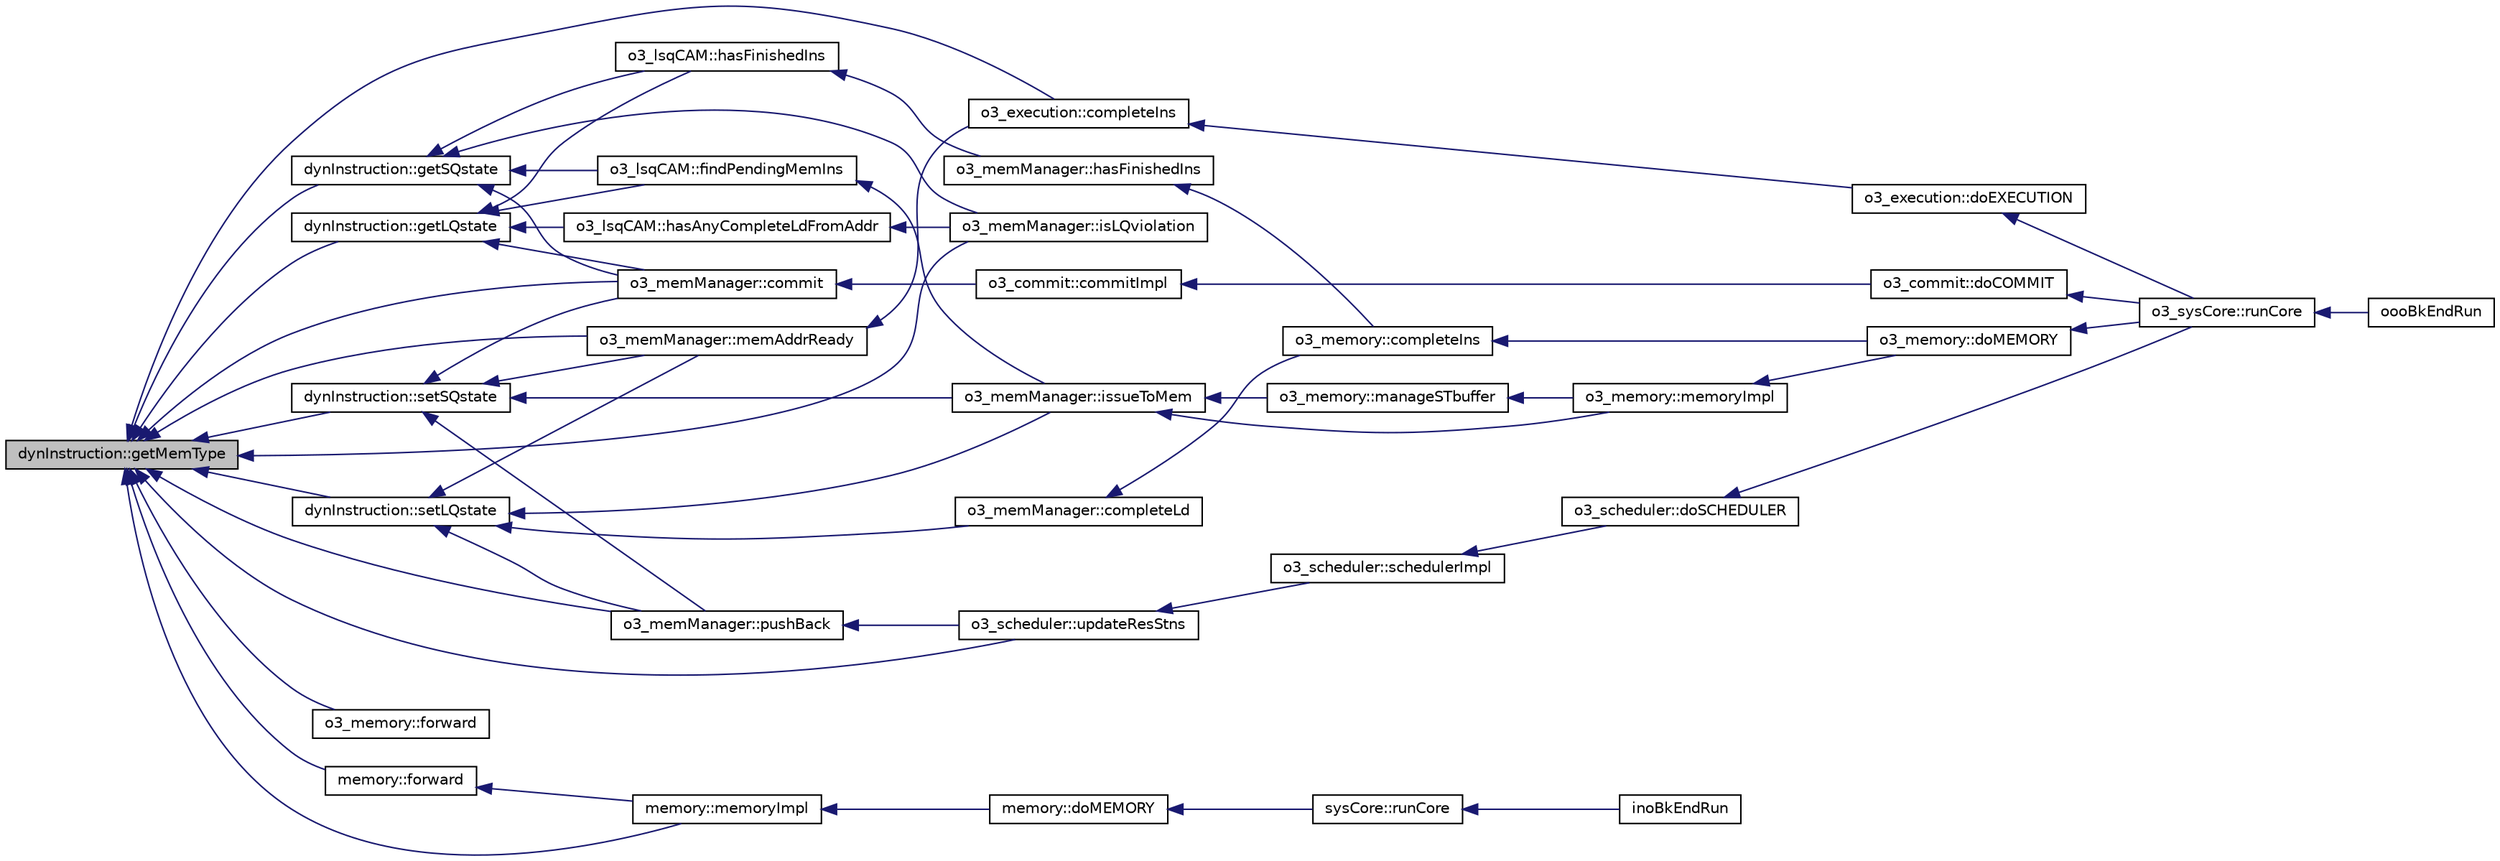 digraph G
{
  edge [fontname="Helvetica",fontsize="10",labelfontname="Helvetica",labelfontsize="10"];
  node [fontname="Helvetica",fontsize="10",shape=record];
  rankdir=LR;
  Node1 [label="dynInstruction::getMemType",height=0.2,width=0.4,color="black", fillcolor="grey75", style="filled" fontcolor="black"];
  Node1 -> Node2 [dir=back,color="midnightblue",fontsize="10",style="solid"];
  Node2 [label="o3_memManager::commit",height=0.2,width=0.4,color="black", fillcolor="white", style="filled",URL="$classo3__memManager.html#a3a7d3249d284d0ebb297167b47ad8ce2"];
  Node2 -> Node3 [dir=back,color="midnightblue",fontsize="10",style="solid"];
  Node3 [label="o3_commit::commitImpl",height=0.2,width=0.4,color="black", fillcolor="white", style="filled",URL="$classo3__commit.html#a87f66e559f7376364630df8b3907e8cd"];
  Node3 -> Node4 [dir=back,color="midnightblue",fontsize="10",style="solid"];
  Node4 [label="o3_commit::doCOMMIT",height=0.2,width=0.4,color="black", fillcolor="white", style="filled",URL="$classo3__commit.html#a54270cad3a81c7cce6f418517a927b98"];
  Node4 -> Node5 [dir=back,color="midnightblue",fontsize="10",style="solid"];
  Node5 [label="o3_sysCore::runCore",height=0.2,width=0.4,color="black", fillcolor="white", style="filled",URL="$classo3__sysCore.html#ab97edaa7f8ea74d7315b71d7d03a736c"];
  Node5 -> Node6 [dir=back,color="midnightblue",fontsize="10",style="solid"];
  Node6 [label="oooBkEndRun",height=0.2,width=0.4,color="black", fillcolor="white", style="filled",URL="$oooBkEnd_8h.html#aaa2cf7fe88073cf54894d48f17271d93"];
  Node1 -> Node7 [dir=back,color="midnightblue",fontsize="10",style="solid"];
  Node7 [label="o3_execution::completeIns",height=0.2,width=0.4,color="black", fillcolor="white", style="filled",URL="$classo3__execution.html#ac6ce02086cf32b3554da1397ab35e714"];
  Node7 -> Node8 [dir=back,color="midnightblue",fontsize="10",style="solid"];
  Node8 [label="o3_execution::doEXECUTION",height=0.2,width=0.4,color="black", fillcolor="white", style="filled",URL="$classo3__execution.html#ad3e4a2e10bfcad9fa8c73b77c3b9fffb"];
  Node8 -> Node5 [dir=back,color="midnightblue",fontsize="10",style="solid"];
  Node1 -> Node9 [dir=back,color="midnightblue",fontsize="10",style="solid"];
  Node9 [label="o3_memory::forward",height=0.2,width=0.4,color="black", fillcolor="white", style="filled",URL="$classo3__memory.html#a755d83e89f2fc0d95db93d688c40b9a4"];
  Node1 -> Node10 [dir=back,color="midnightblue",fontsize="10",style="solid"];
  Node10 [label="memory::forward",height=0.2,width=0.4,color="black", fillcolor="white", style="filled",URL="$classmemory.html#a7b6cc36f06ee64246e6dfbda76a3cf34"];
  Node10 -> Node11 [dir=back,color="midnightblue",fontsize="10",style="solid"];
  Node11 [label="memory::memoryImpl",height=0.2,width=0.4,color="black", fillcolor="white", style="filled",URL="$classmemory.html#a3c2b4025c057acb762cc6630f324d3dc"];
  Node11 -> Node12 [dir=back,color="midnightblue",fontsize="10",style="solid"];
  Node12 [label="memory::doMEMORY",height=0.2,width=0.4,color="black", fillcolor="white", style="filled",URL="$classmemory.html#ae667b5ac087faff10a52913146d6b627"];
  Node12 -> Node13 [dir=back,color="midnightblue",fontsize="10",style="solid"];
  Node13 [label="sysCore::runCore",height=0.2,width=0.4,color="black", fillcolor="white", style="filled",URL="$classsysCore.html#a329e1539dcc7da668fb0d6237368922f"];
  Node13 -> Node14 [dir=back,color="midnightblue",fontsize="10",style="solid"];
  Node14 [label="inoBkEndRun",height=0.2,width=0.4,color="black", fillcolor="white", style="filled",URL="$inoBkEnd_8h.html#a7f7897adf2514facd31db95c4b90314d"];
  Node1 -> Node15 [dir=back,color="midnightblue",fontsize="10",style="solid"];
  Node15 [label="dynInstruction::getLQstate",height=0.2,width=0.4,color="black", fillcolor="white", style="filled",URL="$classdynInstruction.html#a500260c0b3b35828bd0c678c4d5eb16a"];
  Node15 -> Node2 [dir=back,color="midnightblue",fontsize="10",style="solid"];
  Node15 -> Node16 [dir=back,color="midnightblue",fontsize="10",style="solid"];
  Node16 [label="o3_lsqCAM::findPendingMemIns",height=0.2,width=0.4,color="black", fillcolor="white", style="filled",URL="$classo3__lsqCAM.html#a7db68789c8d9af13bbc9ec485b4972bc"];
  Node16 -> Node17 [dir=back,color="midnightblue",fontsize="10",style="solid"];
  Node17 [label="o3_memManager::issueToMem",height=0.2,width=0.4,color="black", fillcolor="white", style="filled",URL="$classo3__memManager.html#a9e44a6173a6b099fa6e7644960aac5cf"];
  Node17 -> Node18 [dir=back,color="midnightblue",fontsize="10",style="solid"];
  Node18 [label="o3_memory::manageSTbuffer",height=0.2,width=0.4,color="black", fillcolor="white", style="filled",URL="$classo3__memory.html#a91a7367c72346b355709afddef9296bf"];
  Node18 -> Node19 [dir=back,color="midnightblue",fontsize="10",style="solid"];
  Node19 [label="o3_memory::memoryImpl",height=0.2,width=0.4,color="black", fillcolor="white", style="filled",URL="$classo3__memory.html#ad44b31e95afd6e63f85401be8e58318d"];
  Node19 -> Node20 [dir=back,color="midnightblue",fontsize="10",style="solid"];
  Node20 [label="o3_memory::doMEMORY",height=0.2,width=0.4,color="black", fillcolor="white", style="filled",URL="$classo3__memory.html#a14fb30065edbb1758d0e4c9ac3f92433"];
  Node20 -> Node5 [dir=back,color="midnightblue",fontsize="10",style="solid"];
  Node17 -> Node19 [dir=back,color="midnightblue",fontsize="10",style="solid"];
  Node15 -> Node21 [dir=back,color="midnightblue",fontsize="10",style="solid"];
  Node21 [label="o3_lsqCAM::hasAnyCompleteLdFromAddr",height=0.2,width=0.4,color="black", fillcolor="white", style="filled",URL="$classo3__lsqCAM.html#ac3fca99875017c6639bfeccafe904c83"];
  Node21 -> Node22 [dir=back,color="midnightblue",fontsize="10",style="solid"];
  Node22 [label="o3_memManager::isLQviolation",height=0.2,width=0.4,color="black", fillcolor="white", style="filled",URL="$classo3__memManager.html#ace575a2ddcf90ab36e6aa8399e5cd923"];
  Node15 -> Node23 [dir=back,color="midnightblue",fontsize="10",style="solid"];
  Node23 [label="o3_lsqCAM::hasFinishedIns",height=0.2,width=0.4,color="black", fillcolor="white", style="filled",URL="$classo3__lsqCAM.html#aad5ca9d9f84c657635d39de62e1ec32a"];
  Node23 -> Node24 [dir=back,color="midnightblue",fontsize="10",style="solid"];
  Node24 [label="o3_memManager::hasFinishedIns",height=0.2,width=0.4,color="black", fillcolor="white", style="filled",URL="$classo3__memManager.html#abf1656aba29cd17f3c223f0c2ee9ba16"];
  Node24 -> Node25 [dir=back,color="midnightblue",fontsize="10",style="solid"];
  Node25 [label="o3_memory::completeIns",height=0.2,width=0.4,color="black", fillcolor="white", style="filled",URL="$classo3__memory.html#acbf1c9b78534fad182e6d2ac3453b98b"];
  Node25 -> Node20 [dir=back,color="midnightblue",fontsize="10",style="solid"];
  Node1 -> Node26 [dir=back,color="midnightblue",fontsize="10",style="solid"];
  Node26 [label="dynInstruction::getSQstate",height=0.2,width=0.4,color="black", fillcolor="white", style="filled",URL="$classdynInstruction.html#a6160b96ca670a4c15a3fa81b0d54dcd4"];
  Node26 -> Node2 [dir=back,color="midnightblue",fontsize="10",style="solid"];
  Node26 -> Node16 [dir=back,color="midnightblue",fontsize="10",style="solid"];
  Node26 -> Node23 [dir=back,color="midnightblue",fontsize="10",style="solid"];
  Node26 -> Node22 [dir=back,color="midnightblue",fontsize="10",style="solid"];
  Node1 -> Node22 [dir=back,color="midnightblue",fontsize="10",style="solid"];
  Node1 -> Node27 [dir=back,color="midnightblue",fontsize="10",style="solid"];
  Node27 [label="o3_memManager::memAddrReady",height=0.2,width=0.4,color="black", fillcolor="white", style="filled",URL="$classo3__memManager.html#a401c114902989a9296444795c28cd5fb"];
  Node27 -> Node7 [dir=back,color="midnightblue",fontsize="10",style="solid"];
  Node1 -> Node11 [dir=back,color="midnightblue",fontsize="10",style="solid"];
  Node1 -> Node28 [dir=back,color="midnightblue",fontsize="10",style="solid"];
  Node28 [label="o3_memManager::pushBack",height=0.2,width=0.4,color="black", fillcolor="white", style="filled",URL="$classo3__memManager.html#a7bfed5553c2212750ee610da67bc43e7"];
  Node28 -> Node29 [dir=back,color="midnightblue",fontsize="10",style="solid"];
  Node29 [label="o3_scheduler::updateResStns",height=0.2,width=0.4,color="black", fillcolor="white", style="filled",URL="$classo3__scheduler.html#a3eaa3373cbbd123523a9cbf4d7326692"];
  Node29 -> Node30 [dir=back,color="midnightblue",fontsize="10",style="solid"];
  Node30 [label="o3_scheduler::schedulerImpl",height=0.2,width=0.4,color="black", fillcolor="white", style="filled",URL="$classo3__scheduler.html#ade8fe27e00ac0430122634af01c0639c"];
  Node30 -> Node31 [dir=back,color="midnightblue",fontsize="10",style="solid"];
  Node31 [label="o3_scheduler::doSCHEDULER",height=0.2,width=0.4,color="black", fillcolor="white", style="filled",URL="$classo3__scheduler.html#a336443d7d6e8f6b892c7c71b97099e40"];
  Node31 -> Node5 [dir=back,color="midnightblue",fontsize="10",style="solid"];
  Node1 -> Node32 [dir=back,color="midnightblue",fontsize="10",style="solid"];
  Node32 [label="dynInstruction::setLQstate",height=0.2,width=0.4,color="black", fillcolor="white", style="filled",URL="$classdynInstruction.html#a83a5077984f29a340de7bebc7e0b679c"];
  Node32 -> Node33 [dir=back,color="midnightblue",fontsize="10",style="solid"];
  Node33 [label="o3_memManager::completeLd",height=0.2,width=0.4,color="black", fillcolor="white", style="filled",URL="$classo3__memManager.html#aa2bb5f372b197474b76c8f6ae3531698"];
  Node33 -> Node25 [dir=back,color="midnightblue",fontsize="10",style="solid"];
  Node32 -> Node17 [dir=back,color="midnightblue",fontsize="10",style="solid"];
  Node32 -> Node27 [dir=back,color="midnightblue",fontsize="10",style="solid"];
  Node32 -> Node28 [dir=back,color="midnightblue",fontsize="10",style="solid"];
  Node1 -> Node34 [dir=back,color="midnightblue",fontsize="10",style="solid"];
  Node34 [label="dynInstruction::setSQstate",height=0.2,width=0.4,color="black", fillcolor="white", style="filled",URL="$classdynInstruction.html#a7fc66de5e3f826f515e41029619e2088"];
  Node34 -> Node2 [dir=back,color="midnightblue",fontsize="10",style="solid"];
  Node34 -> Node17 [dir=back,color="midnightblue",fontsize="10",style="solid"];
  Node34 -> Node27 [dir=back,color="midnightblue",fontsize="10",style="solid"];
  Node34 -> Node28 [dir=back,color="midnightblue",fontsize="10",style="solid"];
  Node1 -> Node29 [dir=back,color="midnightblue",fontsize="10",style="solid"];
}

